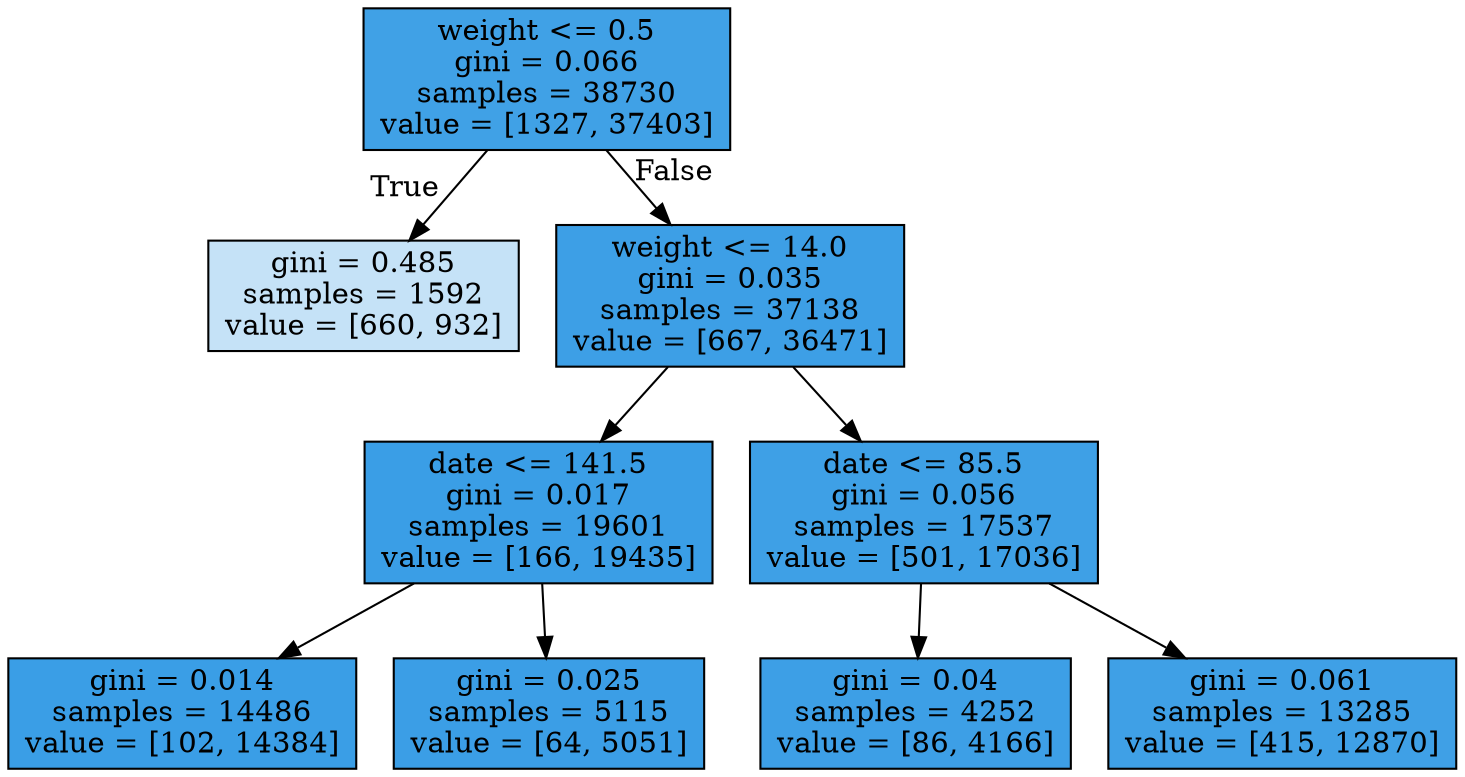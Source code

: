 digraph Tree {
node [shape=box, style="filled", color="black"] ;
0 [label="weight <= 0.5\ngini = 0.066\nsamples = 38730\nvalue = [1327, 37403]", fillcolor="#399de5f6"] ;
1 [label="gini = 0.485\nsamples = 1592\nvalue = [660, 932]", fillcolor="#399de54a"] ;
0 -> 1 [labeldistance=2.5, labelangle=45, headlabel="True"] ;
2 [label="weight <= 14.0\ngini = 0.035\nsamples = 37138\nvalue = [667, 36471]", fillcolor="#399de5fa"] ;
0 -> 2 [labeldistance=2.5, labelangle=-45, headlabel="False"] ;
3 [label="date <= 141.5\ngini = 0.017\nsamples = 19601\nvalue = [166, 19435]", fillcolor="#399de5fd"] ;
2 -> 3 ;
4 [label="gini = 0.014\nsamples = 14486\nvalue = [102, 14384]", fillcolor="#399de5fd"] ;
3 -> 4 ;
5 [label="gini = 0.025\nsamples = 5115\nvalue = [64, 5051]", fillcolor="#399de5fc"] ;
3 -> 5 ;
6 [label="date <= 85.5\ngini = 0.056\nsamples = 17537\nvalue = [501, 17036]", fillcolor="#399de5f8"] ;
2 -> 6 ;
7 [label="gini = 0.04\nsamples = 4252\nvalue = [86, 4166]", fillcolor="#399de5fa"] ;
6 -> 7 ;
8 [label="gini = 0.061\nsamples = 13285\nvalue = [415, 12870]", fillcolor="#399de5f7"] ;
6 -> 8 ;
}
